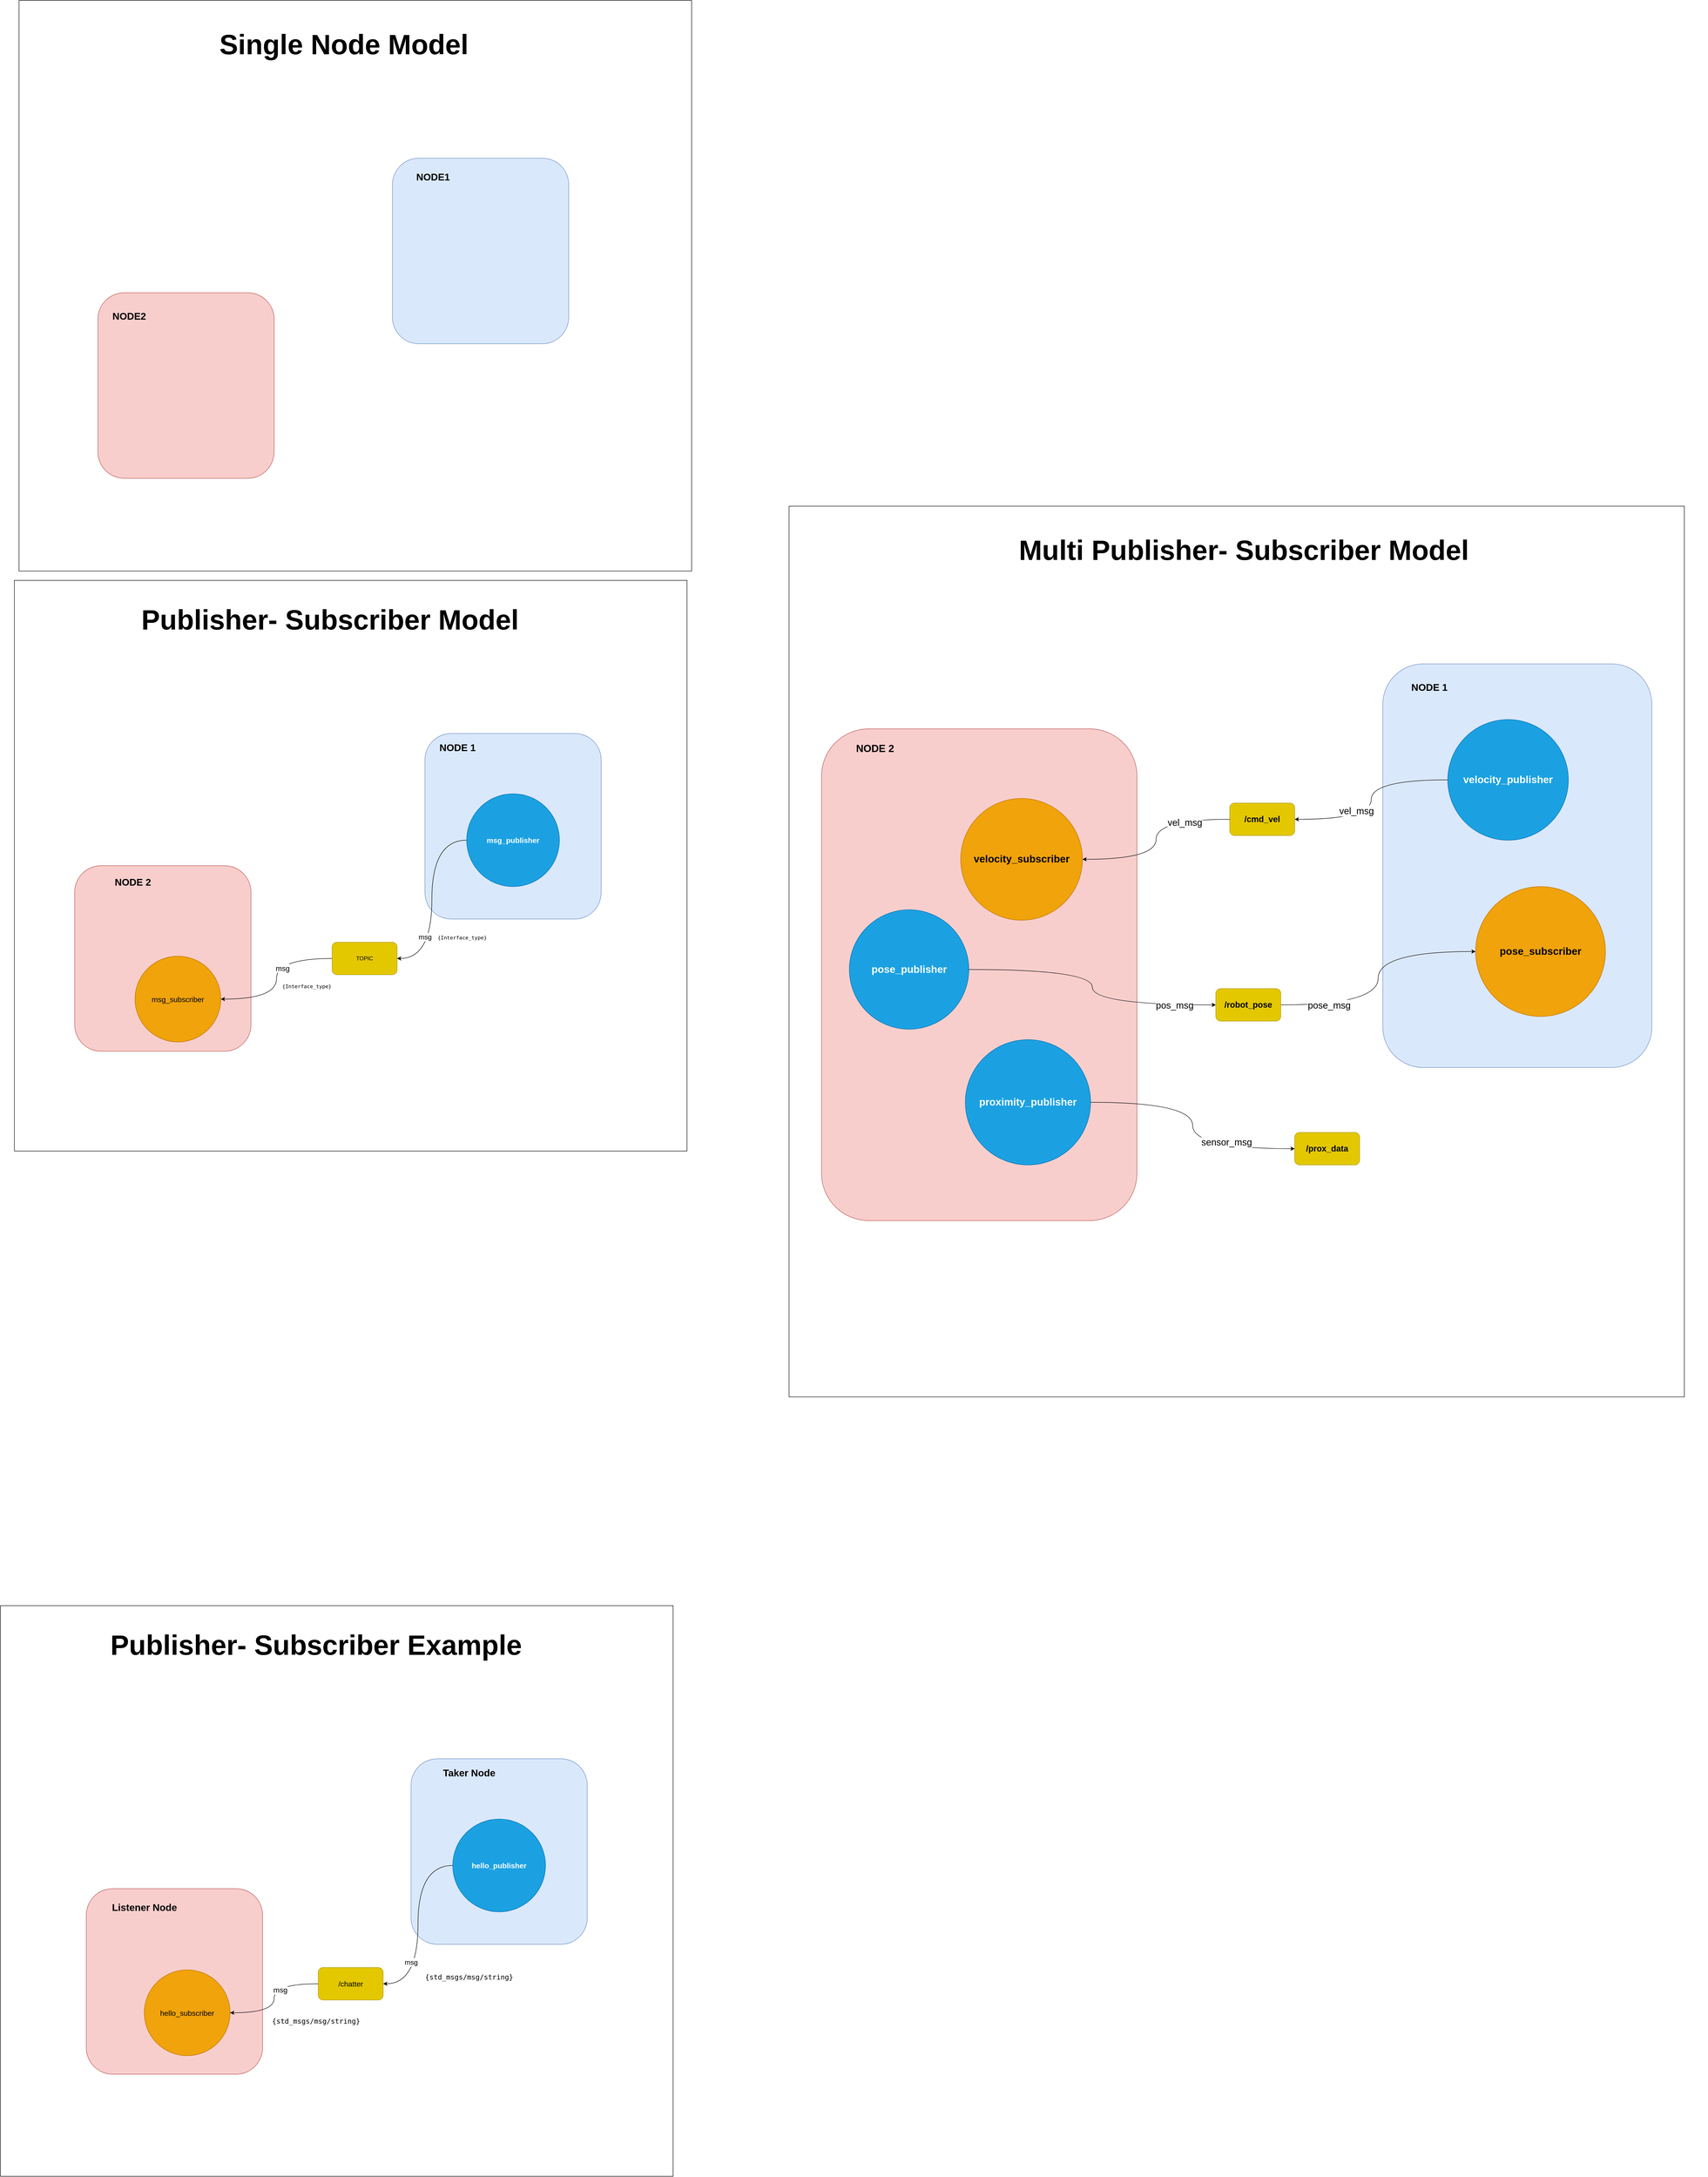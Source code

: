 <mxfile>
    <diagram id="6SdW7Xw68i-UTDWBZWGj" name="1-simple-pub-sub">
        <mxGraphModel dx="2289" dy="3029" grid="1" gridSize="10" guides="1" tooltips="1" connect="1" arrows="1" fold="1" page="1" pageScale="1" pageWidth="850" pageHeight="1100" math="0" shadow="0">
            <root>
                <mxCell id="0"/>
                <mxCell id="1" parent="0"/>
                <mxCell id="15" value="" style="whiteSpace=wrap;html=1;fontFamily=Helvetica;fontSize=11;fontColor=default;labelBackgroundColor=default;movable=1;resizable=1;rotatable=1;deletable=1;editable=1;locked=0;connectable=1;" parent="1" vertex="1">
                    <mxGeometry x="-390" width="1450" height="1230" as="geometry"/>
                </mxCell>
                <mxCell id="11" value="" style="rounded=1;whiteSpace=wrap;html=1;fontFamily=Helvetica;fontSize=11;labelBackgroundColor=default;fillColor=#f8cecc;strokeColor=#b85450;" parent="1" vertex="1">
                    <mxGeometry x="-260" y="615" width="380" height="400" as="geometry"/>
                </mxCell>
                <mxCell id="10" value="" style="rounded=1;whiteSpace=wrap;html=1;fontFamily=Helvetica;fontSize=11;labelBackgroundColor=default;fillColor=#dae8fc;strokeColor=#6c8ebf;" parent="1" vertex="1">
                    <mxGeometry x="495" y="330" width="380" height="400" as="geometry"/>
                </mxCell>
                <mxCell id="5" style="edgeStyle=orthogonalEdgeStyle;html=1;exitX=0;exitY=0.5;exitDx=0;exitDy=0;entryX=1;entryY=0.5;entryDx=0;entryDy=0;curved=1;" parent="1" source="2" target="4" edge="1">
                    <mxGeometry relative="1" as="geometry"/>
                </mxCell>
                <mxCell id="13" value="msg" style="edgeLabel;html=1;align=center;verticalAlign=middle;resizable=0;points=[];fontFamily=Helvetica;fontSize=15;fontColor=default;labelBackgroundColor=default;" parent="5" vertex="1" connectable="0">
                    <mxGeometry x="0.17" y="-1" relative="1" as="geometry">
                        <mxPoint x="-14" y="46" as="offset"/>
                    </mxGeometry>
                </mxCell>
                <mxCell id="2" value="msg_publisher" style="ellipse;whiteSpace=wrap;html=1;fillColor=#1ba1e2;strokeColor=#006EAF;fontColor=#ffffff;fontSize=16;fontStyle=1" parent="1" vertex="1">
                    <mxGeometry x="585" y="460" width="200" height="200" as="geometry"/>
                </mxCell>
                <mxCell id="3" value="msg_subscriber" style="ellipse;whiteSpace=wrap;html=1;fillColor=#f0a30a;fontColor=#000000;strokeColor=#BD7000;fontSize=16;" parent="1" vertex="1">
                    <mxGeometry x="-130" y="810" width="185" height="185" as="geometry"/>
                </mxCell>
                <mxCell id="6" style="edgeStyle=orthogonalEdgeStyle;html=1;entryX=1;entryY=0.5;entryDx=0;entryDy=0;curved=1;" parent="1" source="4" target="3" edge="1">
                    <mxGeometry relative="1" as="geometry"/>
                </mxCell>
                <mxCell id="14" value="msg" style="edgeLabel;html=1;align=center;verticalAlign=middle;resizable=0;points=[];fontFamily=Helvetica;fontSize=16;fontColor=default;labelBackgroundColor=default;" parent="6" vertex="1" connectable="0">
                    <mxGeometry x="-0.143" y="13" relative="1" as="geometry">
                        <mxPoint as="offset"/>
                    </mxGeometry>
                </mxCell>
                <mxCell id="4" value="TOPIC" style="rounded=1;whiteSpace=wrap;html=1;fillColor=#e3c800;strokeColor=#B09500;fontColor=#000000;" parent="1" vertex="1">
                    <mxGeometry x="295" y="780" width="140" height="70" as="geometry"/>
                </mxCell>
                <mxCell id="9" value="&lt;span&gt;NODE 1&lt;/span&gt;" style="text;html=1;align=center;verticalAlign=middle;resizable=0;points=[];autosize=1;strokeColor=none;fillColor=none;fontFamily=Helvetica;fontSize=21;fontColor=default;labelBackgroundColor=none;strokeWidth=3;fontStyle=1" parent="1" vertex="1">
                    <mxGeometry x="515" y="340" width="100" height="40" as="geometry"/>
                </mxCell>
                <mxCell id="12" value="&lt;span&gt;NODE 2&lt;/span&gt;" style="text;html=1;align=center;verticalAlign=middle;resizable=0;points=[];autosize=1;strokeColor=none;fillColor=none;fontFamily=Helvetica;fontSize=21;fontColor=default;labelBackgroundColor=none;strokeWidth=3;fontStyle=1" parent="1" vertex="1">
                    <mxGeometry x="-185" y="630" width="100" height="40" as="geometry"/>
                </mxCell>
                <mxCell id="16" value="&lt;h1&gt;&lt;font&gt;Publisher- Subscriber Model&lt;/font&gt;&lt;/h1&gt;" style="text;html=1;align=center;verticalAlign=middle;resizable=0;points=[];autosize=1;strokeColor=none;fillColor=none;fontFamily=Helvetica;fontSize=30;fontColor=default;labelBackgroundColor=default;" parent="1" vertex="1">
                    <mxGeometry x="-130" width="840" height="170" as="geometry"/>
                </mxCell>
                <mxCell id="31" value="" style="whiteSpace=wrap;html=1;fontFamily=Helvetica;fontSize=11;fontColor=default;labelBackgroundColor=default;movable=1;resizable=1;rotatable=1;deletable=1;editable=1;locked=0;connectable=1;" parent="1" vertex="1">
                    <mxGeometry x="-420" y="2210" width="1450" height="1230" as="geometry"/>
                </mxCell>
                <mxCell id="32" value="" style="rounded=1;whiteSpace=wrap;html=1;fontFamily=Helvetica;fontSize=11;labelBackgroundColor=default;fillColor=#f8cecc;strokeColor=#b85450;" parent="1" vertex="1">
                    <mxGeometry x="-235" y="2820" width="380" height="400" as="geometry"/>
                </mxCell>
                <mxCell id="33" value="" style="rounded=1;whiteSpace=wrap;html=1;fontFamily=Helvetica;fontSize=11;labelBackgroundColor=default;fillColor=#dae8fc;strokeColor=#6c8ebf;" parent="1" vertex="1">
                    <mxGeometry x="465" y="2540" width="380" height="400" as="geometry"/>
                </mxCell>
                <mxCell id="34" style="edgeStyle=orthogonalEdgeStyle;html=1;exitX=0;exitY=0.5;exitDx=0;exitDy=0;entryX=1;entryY=0.5;entryDx=0;entryDy=0;curved=1;" parent="1" source="36" target="40" edge="1">
                    <mxGeometry relative="1" as="geometry"/>
                </mxCell>
                <mxCell id="35" value="msg" style="edgeLabel;html=1;align=center;verticalAlign=middle;resizable=0;points=[];fontFamily=Helvetica;fontSize=15;fontColor=default;labelBackgroundColor=default;" parent="34" vertex="1" connectable="0">
                    <mxGeometry x="0.17" y="-1" relative="1" as="geometry">
                        <mxPoint x="-14" y="46" as="offset"/>
                    </mxGeometry>
                </mxCell>
                <mxCell id="36" value="hello_publisher" style="ellipse;whiteSpace=wrap;html=1;fillColor=#1ba1e2;strokeColor=#006EAF;fontColor=#ffffff;fontSize=16;fontStyle=1" parent="1" vertex="1">
                    <mxGeometry x="555" y="2670" width="200" height="200" as="geometry"/>
                </mxCell>
                <mxCell id="37" value="hello_subscriber" style="ellipse;whiteSpace=wrap;html=1;fillColor=#f0a30a;fontColor=#000000;strokeColor=#BD7000;fontSize=16;" parent="1" vertex="1">
                    <mxGeometry x="-110" y="2995" width="185" height="185" as="geometry"/>
                </mxCell>
                <mxCell id="38" style="edgeStyle=orthogonalEdgeStyle;html=1;entryX=1;entryY=0.5;entryDx=0;entryDy=0;curved=1;" parent="1" source="40" target="37" edge="1">
                    <mxGeometry relative="1" as="geometry"/>
                </mxCell>
                <mxCell id="39" value="msg" style="edgeLabel;html=1;align=center;verticalAlign=middle;resizable=0;points=[];fontFamily=Helvetica;fontSize=16;fontColor=default;labelBackgroundColor=default;" parent="38" vertex="1" connectable="0">
                    <mxGeometry x="-0.143" y="13" relative="1" as="geometry">
                        <mxPoint as="offset"/>
                    </mxGeometry>
                </mxCell>
                <mxCell id="40" value="/chatter" style="rounded=1;whiteSpace=wrap;html=1;fillColor=#e3c800;strokeColor=#B09500;fontColor=#000000;fontSize=16;" parent="1" vertex="1">
                    <mxGeometry x="265" y="2990" width="140" height="70" as="geometry"/>
                </mxCell>
                <mxCell id="41" value="Taker Node" style="text;html=1;align=center;verticalAlign=middle;resizable=0;points=[];autosize=1;strokeColor=none;fillColor=none;fontFamily=Helvetica;fontSize=21;fontColor=default;labelBackgroundColor=none;strokeWidth=3;fontStyle=1" parent="1" vertex="1">
                    <mxGeometry x="525" y="2550" width="130" height="40" as="geometry"/>
                </mxCell>
                <mxCell id="43" value="&lt;h1&gt;&lt;font&gt;Publisher- Subscriber Example&lt;/font&gt;&lt;/h1&gt;" style="text;html=1;align=center;verticalAlign=middle;resizable=0;points=[];autosize=1;strokeColor=none;fillColor=none;fontFamily=Helvetica;fontSize=30;fontColor=default;labelBackgroundColor=default;" parent="1" vertex="1">
                    <mxGeometry x="-195" y="2210" width="910" height="170" as="geometry"/>
                </mxCell>
                <mxCell id="44" value="Listener Node" style="text;html=1;align=center;verticalAlign=middle;resizable=0;points=[];autosize=1;strokeColor=none;fillColor=none;fontFamily=Helvetica;fontSize=21;fontColor=default;labelBackgroundColor=none;strokeWidth=3;fontStyle=1" parent="1" vertex="1">
                    <mxGeometry x="-185" y="2840" width="150" height="40" as="geometry"/>
                </mxCell>
                <mxCell id="45" value="&lt;pre&gt;{Interface_type}&lt;/pre&gt;" style="text;html=1;align=center;verticalAlign=middle;resizable=0;points=[];autosize=1;strokeColor=none;fillColor=none;fontFamily=Helvetica;fontSize=11;fontColor=default;labelBackgroundColor=default;" parent="1" vertex="1">
                    <mxGeometry x="510" y="745" width="130" height="50" as="geometry"/>
                </mxCell>
                <mxCell id="46" value="&lt;pre&gt;{Interface_type}&lt;/pre&gt;" style="text;html=1;align=center;verticalAlign=middle;resizable=0;points=[];autosize=1;strokeColor=none;fillColor=none;fontFamily=Helvetica;fontSize=11;fontColor=default;labelBackgroundColor=default;" parent="1" vertex="1">
                    <mxGeometry x="175" y="850" width="130" height="50" as="geometry"/>
                </mxCell>
                <mxCell id="47" value="&lt;pre&gt;{std_msgs/msg/string}&lt;br&gt;&lt;/pre&gt;" style="text;html=1;align=center;verticalAlign=middle;resizable=0;points=[];autosize=1;strokeColor=none;fillColor=none;fontFamily=Helvetica;fontSize=15;fontColor=default;labelBackgroundColor=default;" parent="1" vertex="1">
                    <mxGeometry x="485" y="2980" width="210" height="60" as="geometry"/>
                </mxCell>
                <mxCell id="49" value="&lt;pre&gt;{std_msgs/msg/string}&lt;br&gt;&lt;/pre&gt;" style="text;html=1;align=center;verticalAlign=middle;resizable=0;points=[];autosize=1;strokeColor=none;fillColor=none;fontFamily=Helvetica;fontSize=15;fontColor=default;labelBackgroundColor=default;" parent="1" vertex="1">
                    <mxGeometry x="155" y="3075" width="210" height="60" as="geometry"/>
                </mxCell>
                <mxCell id="50" value="" style="whiteSpace=wrap;html=1;fontFamily=Helvetica;fontSize=11;fontColor=default;labelBackgroundColor=default;movable=1;resizable=1;rotatable=1;deletable=1;editable=1;locked=0;connectable=1;" parent="1" vertex="1">
                    <mxGeometry x="-380" y="-1250" width="1450" height="1230" as="geometry"/>
                </mxCell>
                <mxCell id="52" value="" style="rounded=1;whiteSpace=wrap;html=1;fontFamily=Helvetica;fontSize=11;labelBackgroundColor=default;fillColor=#dae8fc;strokeColor=#6c8ebf;" parent="1" vertex="1">
                    <mxGeometry x="425" y="-910" width="380" height="400" as="geometry"/>
                </mxCell>
                <mxCell id="60" value="&lt;span&gt;NODE1&amp;nbsp;&lt;/span&gt;" style="text;html=1;align=center;verticalAlign=middle;resizable=0;points=[];autosize=1;strokeColor=none;fillColor=none;fontFamily=Helvetica;fontSize=21;fontColor=default;labelBackgroundColor=none;strokeWidth=3;fontStyle=1" parent="1" vertex="1">
                    <mxGeometry x="465" y="-890" width="100" height="40" as="geometry"/>
                </mxCell>
                <mxCell id="62" value="&lt;h1&gt;&lt;font&gt;Single Node Model&lt;/font&gt;&lt;/h1&gt;" style="text;html=1;align=center;verticalAlign=middle;resizable=0;points=[];autosize=1;strokeColor=none;fillColor=none;fontFamily=Helvetica;fontSize=30;fontColor=default;labelBackgroundColor=default;" parent="1" vertex="1">
                    <mxGeometry x="40" y="-1240" width="560" height="170" as="geometry"/>
                </mxCell>
                <mxCell id="73" value="" style="group" parent="1" vertex="1" connectable="0">
                    <mxGeometry x="-210" y="-620" width="380" height="400" as="geometry"/>
                </mxCell>
                <mxCell id="72" value="" style="rounded=1;whiteSpace=wrap;html=1;fontFamily=Helvetica;fontSize=11;labelBackgroundColor=default;fillColor=#f8cecc;strokeColor=#b85450;" parent="73" vertex="1">
                    <mxGeometry width="380" height="400" as="geometry"/>
                </mxCell>
                <mxCell id="71" value="&lt;span&gt;NODE2&amp;nbsp;&lt;/span&gt;" style="text;html=1;align=center;verticalAlign=middle;resizable=0;points=[];autosize=1;strokeColor=none;fillColor=none;fontFamily=Helvetica;fontSize=21;fontColor=default;labelBackgroundColor=none;strokeWidth=3;fontStyle=1" parent="73" vertex="1">
                    <mxGeometry x="20" y="30" width="100" height="40" as="geometry"/>
                </mxCell>
                <mxCell id="90" value="" style="whiteSpace=wrap;html=1;fontFamily=Helvetica;fontSize=11;fontColor=default;labelBackgroundColor=default;movable=1;resizable=1;rotatable=1;deletable=1;editable=1;locked=0;connectable=1;" vertex="1" parent="1">
                    <mxGeometry x="1280" y="-160" width="1930" height="1920" as="geometry"/>
                </mxCell>
                <mxCell id="99" value="/cmd_vel" style="rounded=1;whiteSpace=wrap;html=1;fillColor=#e3c800;strokeColor=#B09500;fontColor=#000000;fontSize=18;fontStyle=1" vertex="1" parent="1">
                    <mxGeometry x="2230" y="480" width="140" height="70" as="geometry"/>
                </mxCell>
                <mxCell id="102" value="&lt;h1&gt;&lt;font&gt;Multi Publisher- Subscriber Model&lt;/font&gt;&lt;/h1&gt;" style="text;html=1;align=center;verticalAlign=middle;resizable=0;points=[];autosize=1;strokeColor=none;fillColor=none;fontFamily=Helvetica;fontSize=30;fontColor=default;labelBackgroundColor=default;" vertex="1" parent="1">
                    <mxGeometry x="1765" y="-150" width="990" height="170" as="geometry"/>
                </mxCell>
                <mxCell id="112" value="" style="group" vertex="1" connectable="0" parent="1">
                    <mxGeometry x="2560" y="180" width="700" height="870" as="geometry"/>
                </mxCell>
                <mxCell id="92" value="" style="rounded=1;whiteSpace=wrap;html=1;fontFamily=Helvetica;fontSize=11;labelBackgroundColor=default;fillColor=#dae8fc;strokeColor=#6c8ebf;" vertex="1" parent="112">
                    <mxGeometry width="580" height="870" as="geometry"/>
                </mxCell>
                <mxCell id="95" value="velocity_publisher" style="ellipse;whiteSpace=wrap;html=1;fillColor=#1ba1e2;strokeColor=#006EAF;fontColor=#ffffff;fontSize=22;fontStyle=1" vertex="1" parent="112">
                    <mxGeometry x="140" y="120" width="260" height="260" as="geometry"/>
                </mxCell>
                <mxCell id="100" value="&lt;span&gt;NODE 1&lt;/span&gt;" style="text;html=1;align=center;verticalAlign=middle;resizable=0;points=[];autosize=1;strokeColor=none;fillColor=none;fontFamily=Helvetica;fontSize=21;fontColor=default;labelBackgroundColor=none;strokeWidth=3;fontStyle=1" vertex="1" parent="112">
                    <mxGeometry x="50" y="30" width="100" height="40" as="geometry"/>
                </mxCell>
                <mxCell id="110" value="pose_subscriber" style="ellipse;whiteSpace=wrap;html=1;fillColor=#f0a30a;fontColor=#000000;strokeColor=#BD7000;fontSize=22;fontStyle=1" vertex="1" parent="112">
                    <mxGeometry x="200" y="480" width="280" height="280" as="geometry"/>
                </mxCell>
                <mxCell id="113" value="" style="group" vertex="1" connectable="0" parent="1">
                    <mxGeometry x="1390" y="320" width="660" height="1060" as="geometry"/>
                </mxCell>
                <mxCell id="91" value="" style="rounded=1;whiteSpace=wrap;html=1;fontFamily=Helvetica;fontSize=11;labelBackgroundColor=default;fillColor=#f8cecc;strokeColor=#b85450;" vertex="1" parent="113">
                    <mxGeometry x="-40" width="680" height="1060" as="geometry"/>
                </mxCell>
                <mxCell id="96" value="velocity_subscriber" style="ellipse;whiteSpace=wrap;html=1;fillColor=#f0a30a;fontColor=#000000;strokeColor=#BD7000;fontSize=22;fontStyle=1" vertex="1" parent="113">
                    <mxGeometry x="260" y="150" width="262.5" height="262.5" as="geometry"/>
                </mxCell>
                <mxCell id="101" value="&lt;span&gt;NODE 2&lt;/span&gt;" style="text;html=1;align=center;verticalAlign=middle;resizable=0;points=[];autosize=1;strokeColor=none;fillColor=none;fontFamily=Helvetica;fontSize=22;fontColor=default;labelBackgroundColor=none;strokeWidth=3;fontStyle=1" vertex="1" parent="113">
                    <mxGeometry x="20" y="22.5" width="110" height="40" as="geometry"/>
                </mxCell>
                <mxCell id="106" value="pose_publisher" style="ellipse;whiteSpace=wrap;html=1;fillColor=#1ba1e2;strokeColor=#006EAF;fontColor=#ffffff;fontSize=22;fontStyle=1" vertex="1" parent="113">
                    <mxGeometry x="20" y="390" width="257.5" height="257.5" as="geometry"/>
                </mxCell>
                <mxCell id="121" value="proximity_publisher" style="ellipse;whiteSpace=wrap;html=1;fillColor=#1ba1e2;strokeColor=#006EAF;fontColor=#ffffff;fontSize=22;fontStyle=1" vertex="1" parent="113">
                    <mxGeometry x="270" y="670" width="270" height="270" as="geometry"/>
                </mxCell>
                <mxCell id="97" style="edgeStyle=orthogonalEdgeStyle;html=1;entryX=1;entryY=0.5;entryDx=0;entryDy=0;curved=1;" edge="1" source="99" target="96" parent="1">
                    <mxGeometry relative="1" as="geometry"/>
                </mxCell>
                <mxCell id="98" value="vel_msg" style="edgeLabel;html=1;align=center;verticalAlign=middle;resizable=0;points=[];fontFamily=Helvetica;fontSize=20;fontColor=default;labelBackgroundColor=default;" vertex="1" connectable="0" parent="97">
                    <mxGeometry x="-0.143" y="13" relative="1" as="geometry">
                        <mxPoint x="48" y="-9" as="offset"/>
                    </mxGeometry>
                </mxCell>
                <mxCell id="93" style="edgeStyle=orthogonalEdgeStyle;html=1;exitX=0;exitY=0.5;exitDx=0;exitDy=0;entryX=1;entryY=0.5;entryDx=0;entryDy=0;curved=1;" edge="1" source="95" target="99" parent="1">
                    <mxGeometry relative="1" as="geometry"/>
                </mxCell>
                <mxCell id="94" value="vel_msg" style="edgeLabel;html=1;align=center;verticalAlign=middle;resizable=0;points=[];fontFamily=Helvetica;fontSize=20;fontColor=default;labelBackgroundColor=default;" vertex="1" connectable="0" parent="93">
                    <mxGeometry x="0.17" y="-1" relative="1" as="geometry">
                        <mxPoint x="-31" y="-12" as="offset"/>
                    </mxGeometry>
                </mxCell>
                <mxCell id="118" style="edgeStyle=orthogonalEdgeStyle;html=1;exitX=1;exitY=0.5;exitDx=0;exitDy=0;entryX=0;entryY=0.5;entryDx=0;entryDy=0;curved=1;" edge="1" parent="1" source="116" target="110">
                    <mxGeometry relative="1" as="geometry"/>
                </mxCell>
                <mxCell id="120" value="pose_msg" style="edgeLabel;html=1;align=center;verticalAlign=middle;resizable=0;points=[];fontSize=20;" vertex="1" connectable="0" parent="118">
                    <mxGeometry x="-0.41" y="10" relative="1" as="geometry">
                        <mxPoint x="-54" y="10" as="offset"/>
                    </mxGeometry>
                </mxCell>
                <mxCell id="116" value="/robot_pose" style="rounded=1;whiteSpace=wrap;html=1;fillColor=#e3c800;strokeColor=#B09500;fontColor=#000000;fontSize=18;fontStyle=1" vertex="1" parent="1">
                    <mxGeometry x="2200" y="880" width="140" height="70" as="geometry"/>
                </mxCell>
                <mxCell id="117" style="edgeStyle=orthogonalEdgeStyle;html=1;entryX=0;entryY=0.5;entryDx=0;entryDy=0;curved=1;" edge="1" parent="1" source="106" target="116">
                    <mxGeometry relative="1" as="geometry"/>
                </mxCell>
                <mxCell id="119" value="pos_msg" style="edgeLabel;html=1;align=center;verticalAlign=middle;resizable=0;points=[];fontSize=20;" vertex="1" connectable="0" parent="117">
                    <mxGeometry x="0.34" y="-9" relative="1" as="geometry">
                        <mxPoint x="111" y="-9" as="offset"/>
                    </mxGeometry>
                </mxCell>
                <mxCell id="122" value="/prox_data" style="rounded=1;whiteSpace=wrap;html=1;fillColor=#e3c800;strokeColor=#B09500;fontColor=#000000;fontSize=18;fontStyle=1" vertex="1" parent="1">
                    <mxGeometry x="2370" y="1190" width="140" height="70" as="geometry"/>
                </mxCell>
                <mxCell id="123" style="edgeStyle=orthogonalEdgeStyle;html=1;exitX=1;exitY=0.5;exitDx=0;exitDy=0;entryX=0;entryY=0.5;entryDx=0;entryDy=0;curved=1;" edge="1" parent="1" source="121" target="122">
                    <mxGeometry relative="1" as="geometry"/>
                </mxCell>
                <mxCell id="124" value="sensor_msg" style="edgeLabel;html=1;align=center;verticalAlign=middle;resizable=0;points=[];fontSize=20;" vertex="1" connectable="0" parent="123">
                    <mxGeometry x="0.387" y="7" relative="1" as="geometry">
                        <mxPoint x="18" y="-8" as="offset"/>
                    </mxGeometry>
                </mxCell>
            </root>
        </mxGraphModel>
    </diagram>
</mxfile>